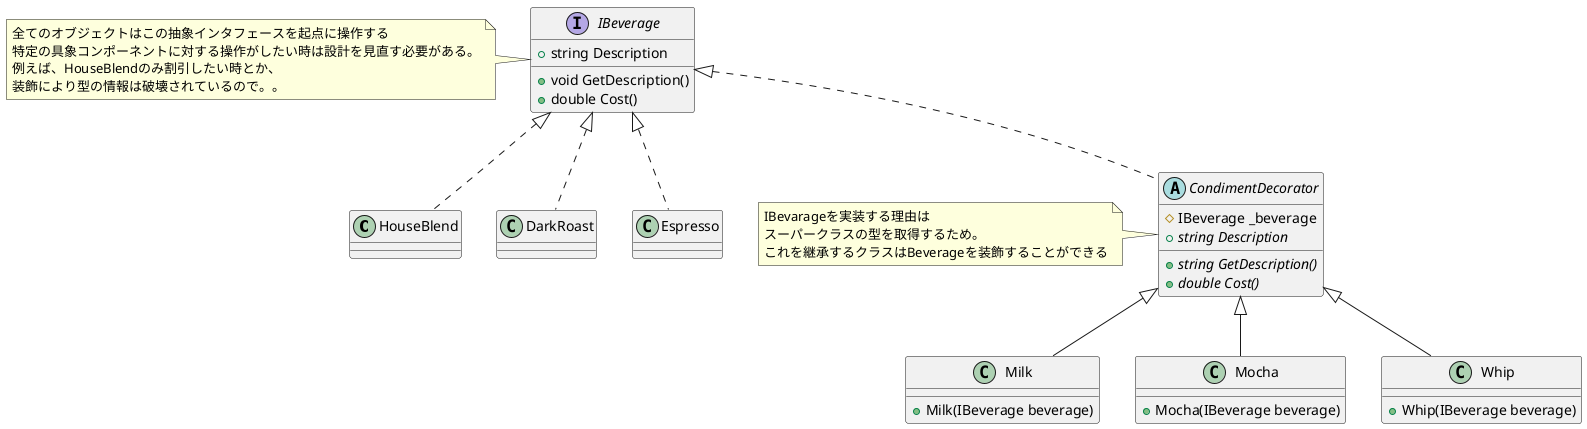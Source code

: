 @startuml

HouseBlend .up.|> IBeverage
DarkRoast .up.|> IBeverage
Espresso .up.|> IBeverage

CondimentDecorator .up.|> IBeverage

Milk -up-|> CondimentDecorator
Mocha -up-|> CondimentDecorator
Whip -up-|> CondimentDecorator

interface IBeverage {
    + string Description
    + void GetDescription()
    + double Cost()
}

class HouseBlend {
}

class DarkRoast {
}

class Espresso {
}

abstract class CondimentDecorator {
    # IBeverage _beverage
    + {abstract} string Description
    + {abstract} string GetDescription()
    + {abstract} double Cost()
}

class Milk {
    + Milk(IBeverage beverage)
}

class Mocha {
    + Mocha(IBeverage beverage)
}

class Whip {
    + Whip(IBeverage beverage)
}

note left of CondimentDecorator 
    IBevarageを実装する理由は
    スーパークラスの型を取得するため。
    これを継承するクラスはBeverageを装飾することができる
end note

note left of IBeverage
    全てのオブジェクトはこの抽象インタフェースを起点に操作する
    特定の具象コンポーネントに対する操作がしたい時は設計を見直す必要がある。
    例えば、HouseBlendのみ割引したい時とか、
    装飾により型の情報は破壊されているので。。
end note
@enduml